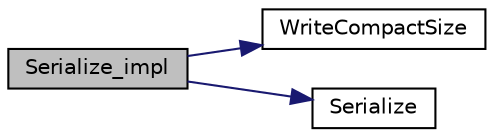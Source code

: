 digraph "Serialize_impl"
{
  edge [fontname="Helvetica",fontsize="10",labelfontname="Helvetica",labelfontsize="10"];
  node [fontname="Helvetica",fontsize="10",shape=record];
  rankdir="LR";
  Node247 [label="Serialize_impl",height=0.2,width=0.4,color="black", fillcolor="grey75", style="filled", fontcolor="black"];
  Node247 -> Node248 [color="midnightblue",fontsize="10",style="solid",fontname="Helvetica"];
  Node248 [label="WriteCompactSize",height=0.2,width=0.4,color="black", fillcolor="white", style="filled",URL="$serialize_8h.html#a02cf7f551f8876dcd142e7c6c8a27e3b"];
  Node247 -> Node249 [color="midnightblue",fontsize="10",style="solid",fontname="Helvetica"];
  Node249 [label="Serialize",height=0.2,width=0.4,color="black", fillcolor="white", style="filled",URL="$serialize_8h.html#a57a07500f5e1eb9589dc8d57bbd73a18"];
}
